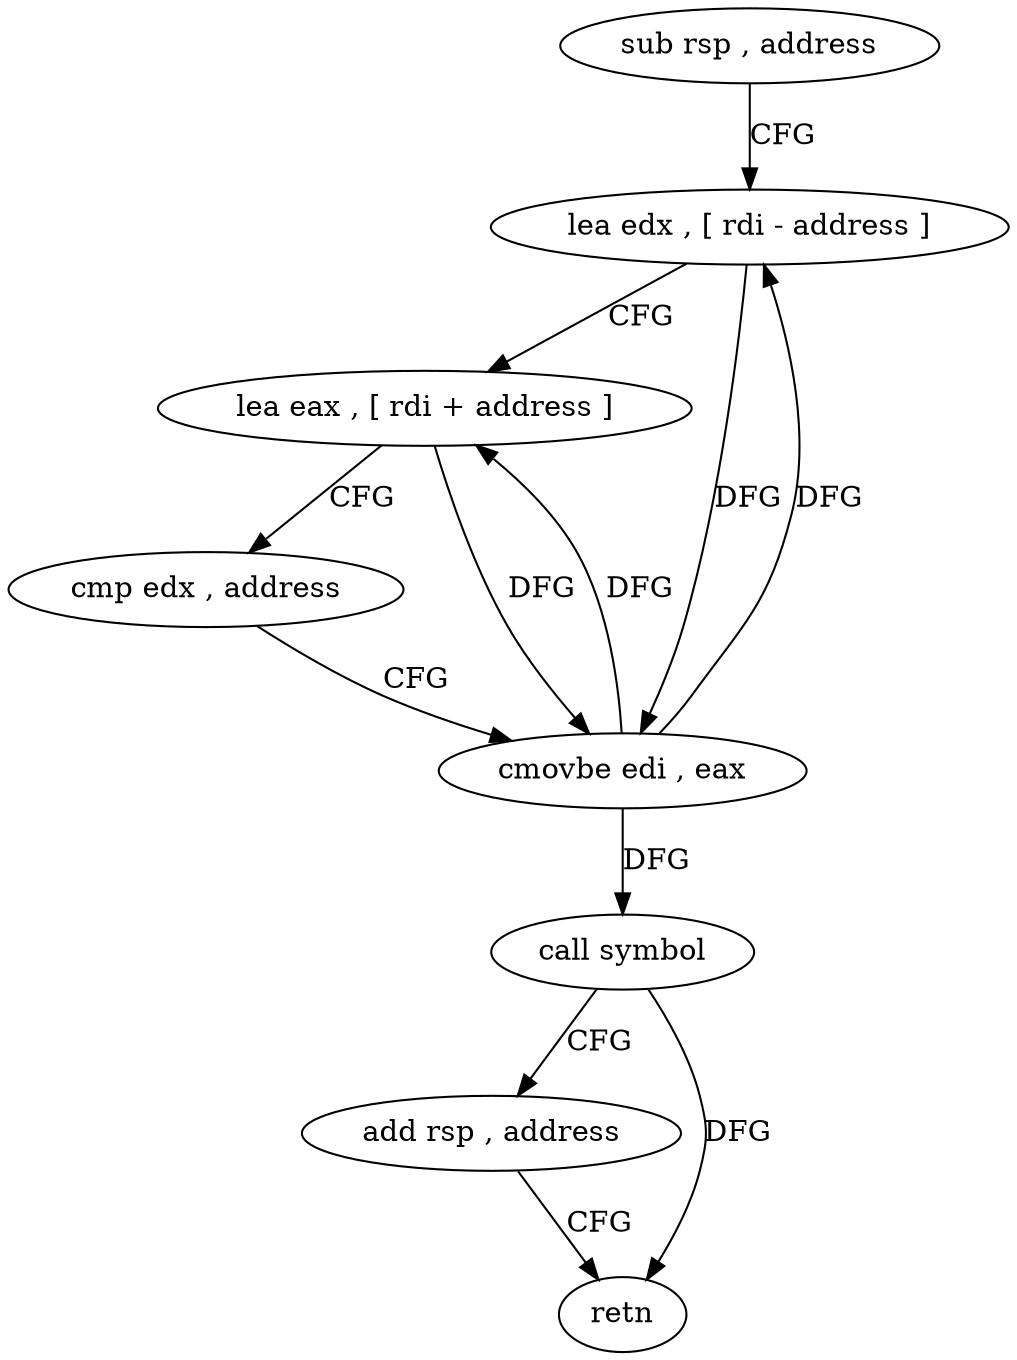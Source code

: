 digraph "func" {
"4401727" [label = "sub rsp , address" ]
"4401731" [label = "lea edx , [ rdi - address ]" ]
"4401737" [label = "lea eax , [ rdi + address ]" ]
"4401743" [label = "cmp edx , address" ]
"4401746" [label = "cmovbe edi , eax" ]
"4401749" [label = "call symbol" ]
"4401754" [label = "add rsp , address" ]
"4401758" [label = "retn" ]
"4401727" -> "4401731" [ label = "CFG" ]
"4401731" -> "4401737" [ label = "CFG" ]
"4401731" -> "4401746" [ label = "DFG" ]
"4401737" -> "4401743" [ label = "CFG" ]
"4401737" -> "4401746" [ label = "DFG" ]
"4401743" -> "4401746" [ label = "CFG" ]
"4401746" -> "4401749" [ label = "DFG" ]
"4401746" -> "4401731" [ label = "DFG" ]
"4401746" -> "4401737" [ label = "DFG" ]
"4401749" -> "4401754" [ label = "CFG" ]
"4401749" -> "4401758" [ label = "DFG" ]
"4401754" -> "4401758" [ label = "CFG" ]
}
